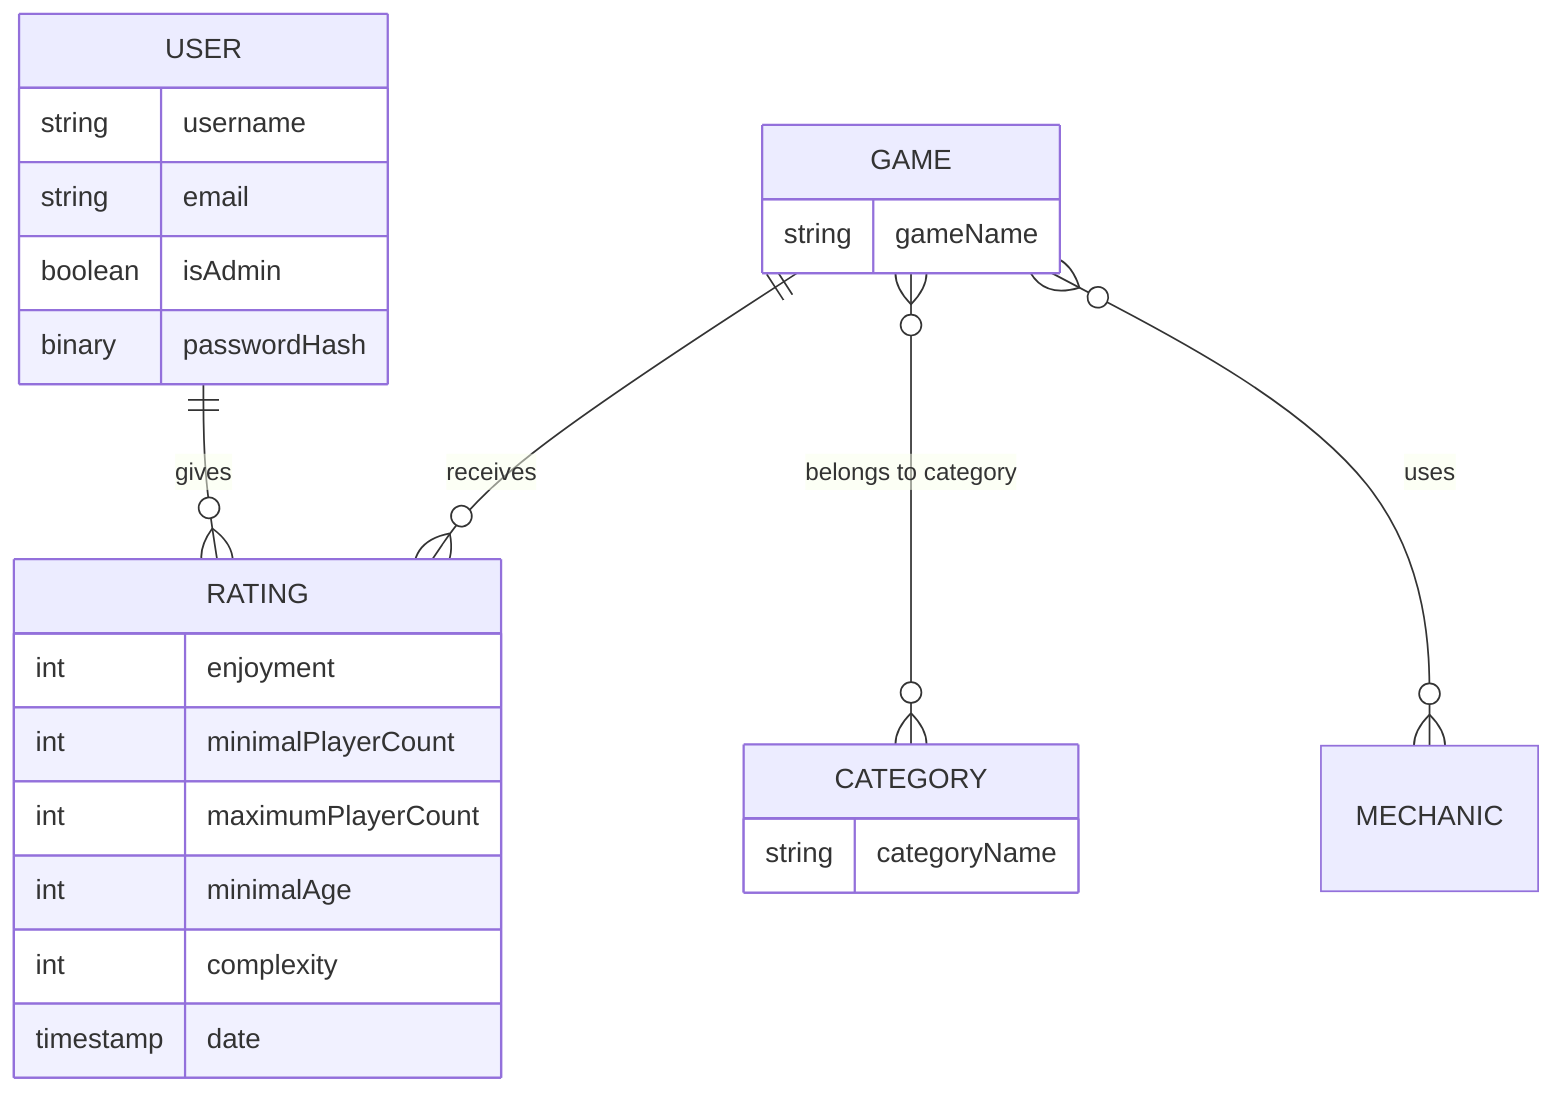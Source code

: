 erDiagram
    GAME {
        string gameName
    }
    CATEGORY {
        string categoryName
    }
    RATING {
        int enjoyment
        int minimalPlayerCount
        int maximumPlayerCount
        int minimalAge
        int complexity
        timestamp date
    }
    USER {
        string username
        string email
        boolean isAdmin
        binary passwordHash
    }

    USER ||--o{ RATING : "gives"
    GAME ||--o{ RATING : "receives"

    %% USER ||--o{ REVIEW : "writes"
    %% GAME ||--o{ REVIEW : "is reviewed in"

    %% USER ||--|| COLLECTION : "owns"
    %% COLLECTION }o--o{ GAME : "contains"

    %% USER ||--|| WISHLIST : "has"
    %% WISHLIST }o--o{ GAME : "includes"

    GAME }o--o{ CATEGORY : "belongs to category"

    GAME }o--o{ MECHANIC : "uses"